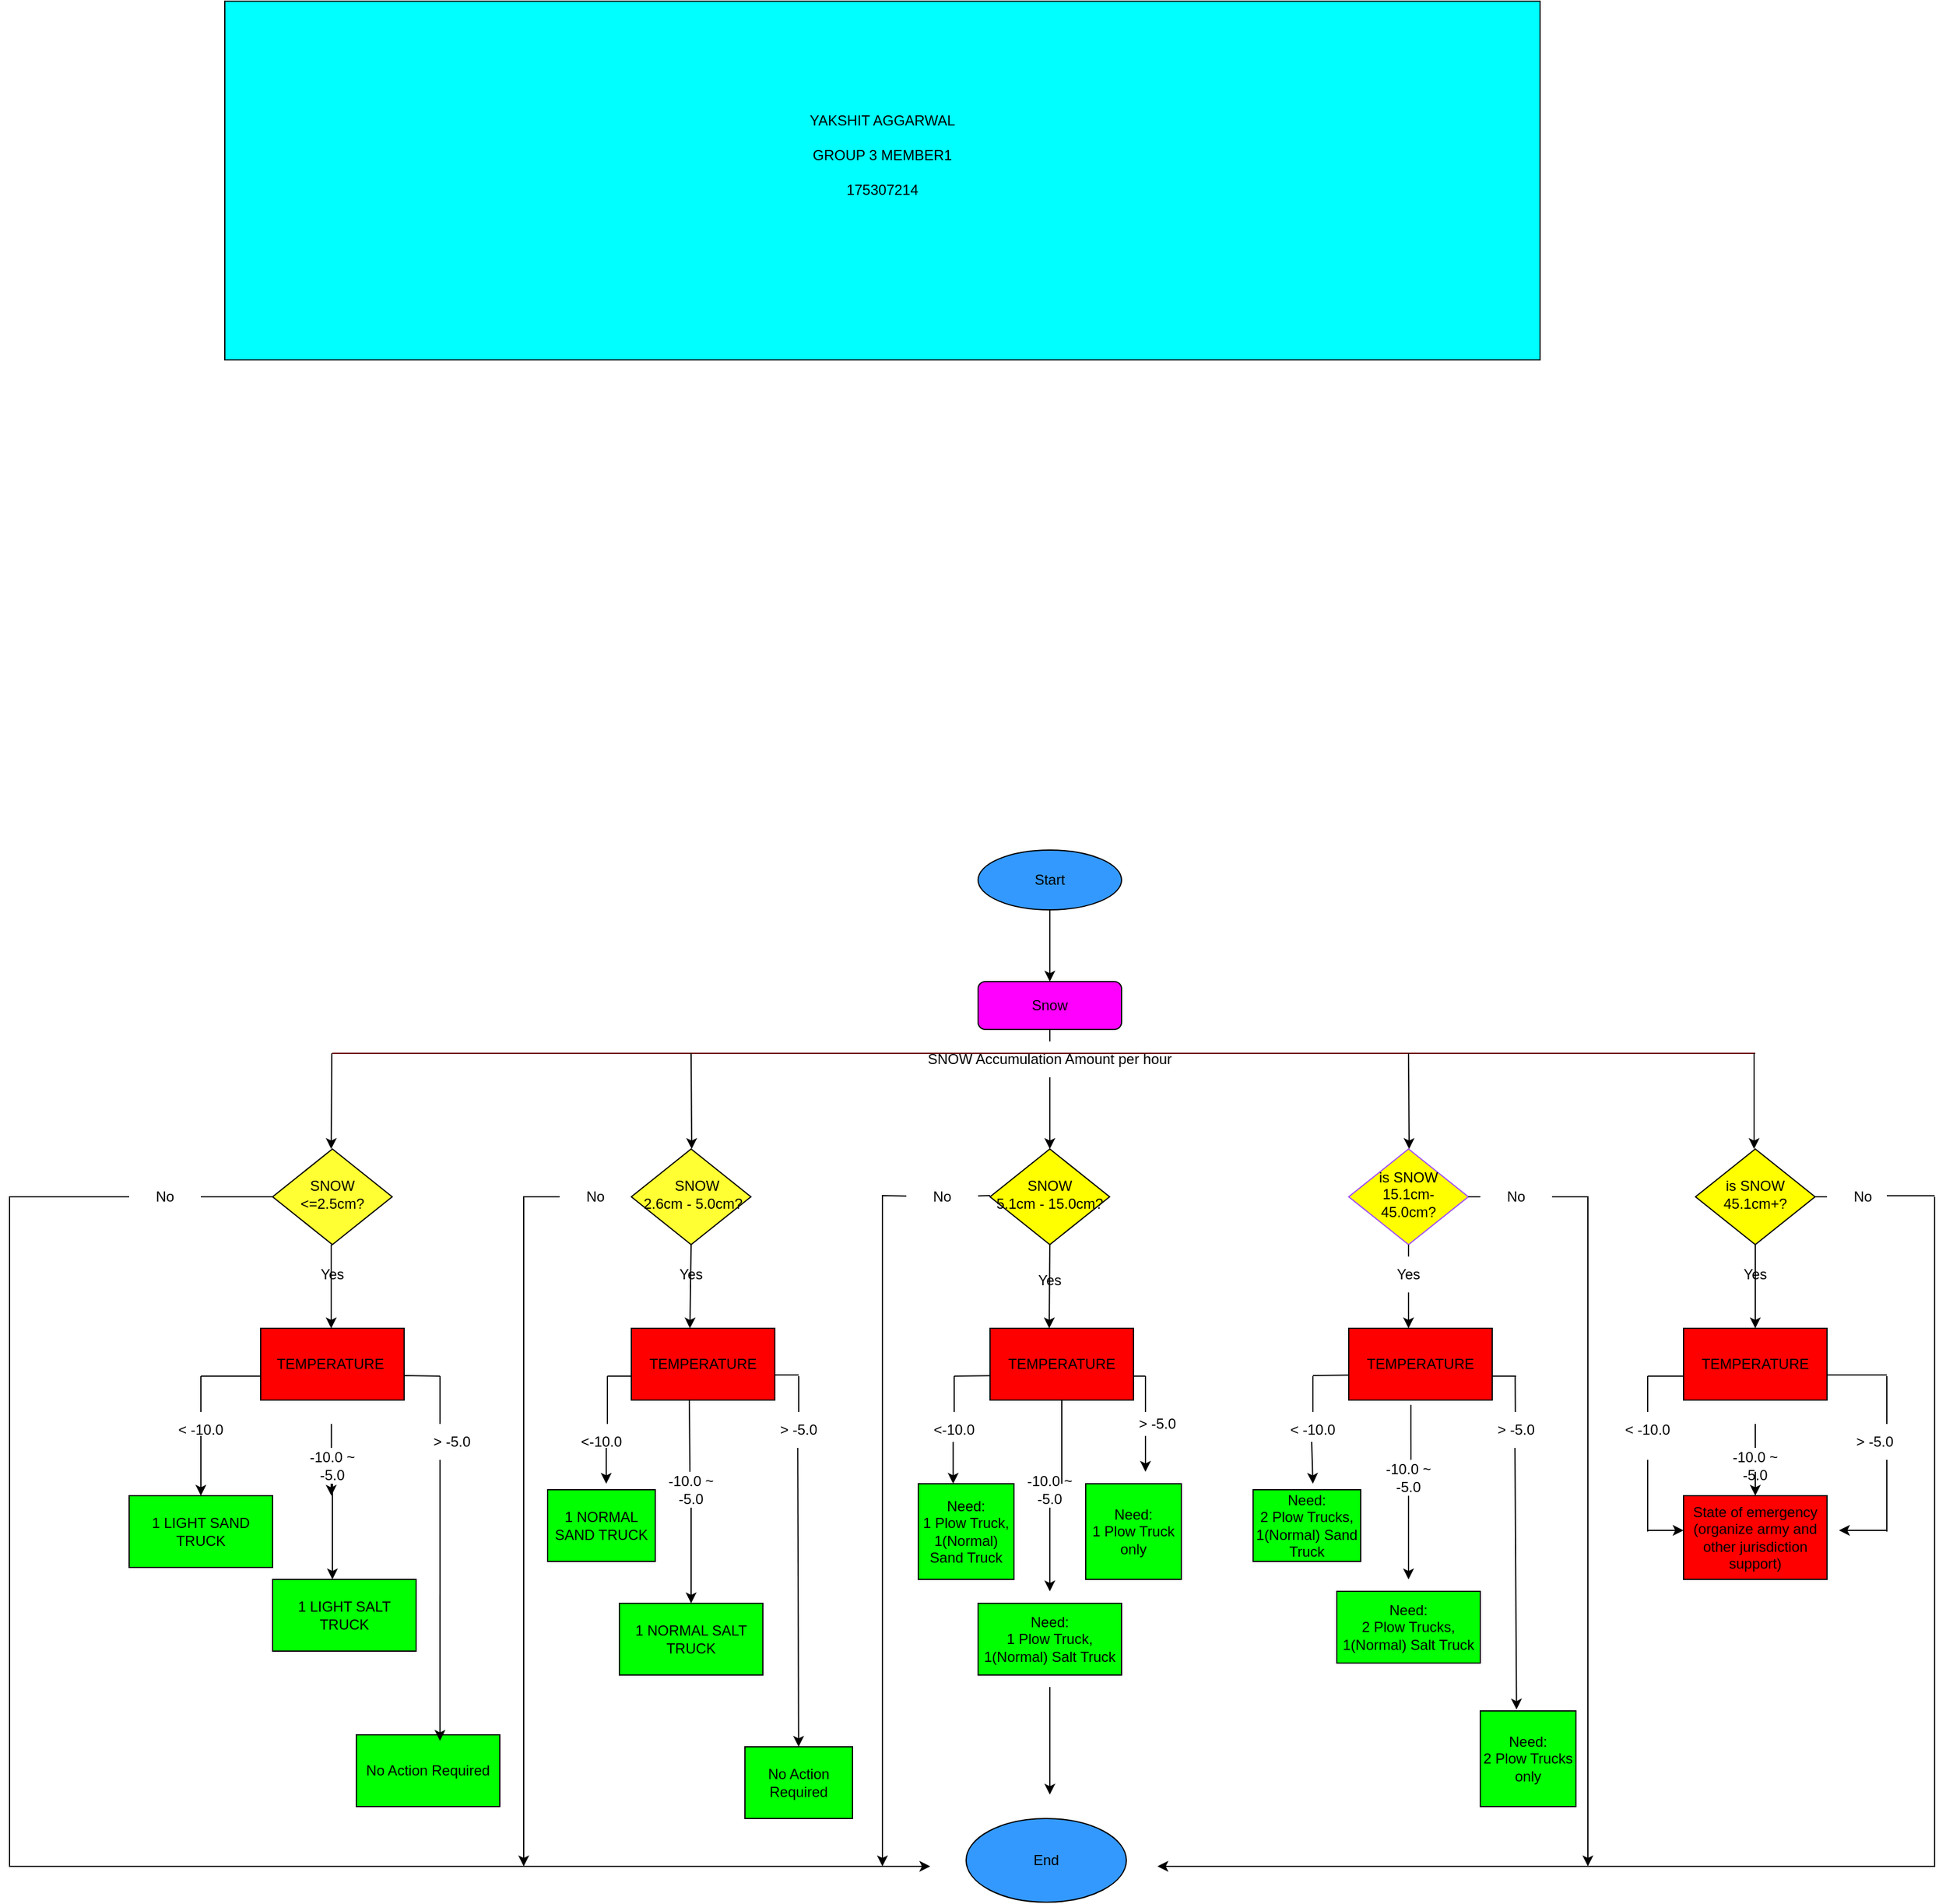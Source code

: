 <mxfile version="20.2.3" type="device"><diagram id="C5RBs43oDa-KdzZeNtuy" name="Page-1"><mxGraphModel dx="1935" dy="1714" grid="1" gridSize="10" guides="1" tooltips="1" connect="1" arrows="1" fold="1" page="1" pageScale="1" pageWidth="827" pageHeight="1169" math="0" shadow="0"><root><mxCell id="WIyWlLk6GJQsqaUBKTNV-0"/><mxCell id="WIyWlLk6GJQsqaUBKTNV-1" parent="WIyWlLk6GJQsqaUBKTNV-0"/><mxCell id="WIyWlLk6GJQsqaUBKTNV-6" value="SNOW&lt;br&gt;&amp;lt;=2.5cm?" style="rhombus;whiteSpace=wrap;html=1;shadow=0;fontFamily=Helvetica;fontSize=12;align=center;strokeWidth=1;spacing=6;spacingTop=-4;fillColor=#FFFF33;" parent="WIyWlLk6GJQsqaUBKTNV-1" vertex="1"><mxGeometry x="-300" y="240" width="100" height="80" as="geometry"/></mxCell><mxCell id="WIyWlLk6GJQsqaUBKTNV-10" value="&amp;nbsp; &amp;nbsp;SNOW &lt;br&gt;&amp;nbsp;2.6cm - 5.0cm?" style="rhombus;whiteSpace=wrap;html=1;shadow=0;fontFamily=Helvetica;fontSize=12;align=center;strokeWidth=1;spacing=6;spacingTop=-4;fillColor=#FFFF33;" parent="WIyWlLk6GJQsqaUBKTNV-1" vertex="1"><mxGeometry y="240" width="100" height="80" as="geometry"/></mxCell><mxCell id="wfrUOB1TkqNFhQwRpCN6-1" value="" style="edgeStyle=orthogonalEdgeStyle;rounded=0;orthogonalLoop=1;jettySize=auto;html=1;" parent="WIyWlLk6GJQsqaUBKTNV-1" source="wfrUOB1TkqNFhQwRpCN6-0" target="WIyWlLk6GJQsqaUBKTNV-3" edge="1"><mxGeometry relative="1" as="geometry"/></mxCell><mxCell id="wfrUOB1TkqNFhQwRpCN6-0" value="Start" style="ellipse;whiteSpace=wrap;html=1;fillColor=#3399FF;" parent="WIyWlLk6GJQsqaUBKTNV-1" vertex="1"><mxGeometry x="290" y="-10" width="120" height="50" as="geometry"/></mxCell><mxCell id="wfrUOB1TkqNFhQwRpCN6-2" value="SNOW&lt;br&gt;5.1cm - 15.0cm?" style="rhombus;whiteSpace=wrap;html=1;shadow=0;fontFamily=Helvetica;fontSize=12;align=center;strokeWidth=1;spacing=6;spacingTop=-4;fillColor=#FFFF00;" parent="WIyWlLk6GJQsqaUBKTNV-1" vertex="1"><mxGeometry x="300" y="240" width="100" height="80" as="geometry"/></mxCell><mxCell id="wfrUOB1TkqNFhQwRpCN6-3" value="is SNOW&lt;br&gt;15.1cm-&lt;br&gt;45.0cm?" style="rhombus;whiteSpace=wrap;html=1;shadow=0;fontFamily=Helvetica;fontSize=12;align=center;strokeWidth=1;spacing=6;spacingTop=-4;strokeColor=#A14FFF;fillColor=#FFFF00;" parent="WIyWlLk6GJQsqaUBKTNV-1" vertex="1"><mxGeometry x="600" y="240" width="100" height="80" as="geometry"/></mxCell><mxCell id="wfrUOB1TkqNFhQwRpCN6-4" value="is SNOW&lt;br&gt;45.1cm+?" style="rhombus;whiteSpace=wrap;html=1;shadow=0;fontFamily=Helvetica;fontSize=12;align=center;strokeWidth=1;spacing=6;spacingTop=-4;fillColor=#FFFF00;" parent="WIyWlLk6GJQsqaUBKTNV-1" vertex="1"><mxGeometry x="890" y="240" width="100" height="80" as="geometry"/></mxCell><mxCell id="wfrUOB1TkqNFhQwRpCN6-10" value="" style="endArrow=none;html=1;rounded=0;startArrow=none;" parent="WIyWlLk6GJQsqaUBKTNV-1" source="WIyWlLk6GJQsqaUBKTNV-3" edge="1"><mxGeometry width="50" height="50" relative="1" as="geometry"><mxPoint x="350" y="170" as="sourcePoint"/><mxPoint x="400" y="120" as="targetPoint"/></mxGeometry></mxCell><mxCell id="wfrUOB1TkqNFhQwRpCN6-11" value="" style="endArrow=classic;html=1;rounded=0;exitX=0.5;exitY=1;exitDx=0;exitDy=0;startArrow=none;" parent="WIyWlLk6GJQsqaUBKTNV-1" source="wfrUOB1TkqNFhQwRpCN6-219" target="wfrUOB1TkqNFhQwRpCN6-2" edge="1"><mxGeometry width="50" height="50" relative="1" as="geometry"><mxPoint x="350" y="170" as="sourcePoint"/><mxPoint x="440" y="140" as="targetPoint"/></mxGeometry></mxCell><mxCell id="WIyWlLk6GJQsqaUBKTNV-3" value="Snow" style="rounded=1;whiteSpace=wrap;html=1;fontSize=12;glass=0;strokeWidth=1;shadow=0;fillColor=#FF00FF;" parent="WIyWlLk6GJQsqaUBKTNV-1" vertex="1"><mxGeometry x="290" y="100" width="120" height="40" as="geometry"/></mxCell><mxCell id="wfrUOB1TkqNFhQwRpCN6-14" value="" style="endArrow=none;html=1;rounded=0;strokeColor=#660000;" parent="WIyWlLk6GJQsqaUBKTNV-1" edge="1"><mxGeometry width="50" height="50" relative="1" as="geometry"><mxPoint x="-250" y="160" as="sourcePoint"/><mxPoint x="940" y="160" as="targetPoint"/></mxGeometry></mxCell><mxCell id="wfrUOB1TkqNFhQwRpCN6-15" value="" style="endArrow=classic;html=1;rounded=0;" parent="WIyWlLk6GJQsqaUBKTNV-1" edge="1"><mxGeometry width="50" height="50" relative="1" as="geometry"><mxPoint x="-250.5" y="160" as="sourcePoint"/><mxPoint x="-251" y="240" as="targetPoint"/></mxGeometry></mxCell><mxCell id="wfrUOB1TkqNFhQwRpCN6-17" value="" style="endArrow=classic;html=1;rounded=0;" parent="WIyWlLk6GJQsqaUBKTNV-1" edge="1"><mxGeometry width="50" height="50" relative="1" as="geometry"><mxPoint x="50" y="160" as="sourcePoint"/><mxPoint x="50.5" y="240" as="targetPoint"/><Array as="points"/></mxGeometry></mxCell><mxCell id="wfrUOB1TkqNFhQwRpCN6-18" value="" style="endArrow=classic;html=1;rounded=0;" parent="WIyWlLk6GJQsqaUBKTNV-1" edge="1"><mxGeometry width="50" height="50" relative="1" as="geometry"><mxPoint x="650" y="160" as="sourcePoint"/><mxPoint x="650.5" y="240" as="targetPoint"/></mxGeometry></mxCell><mxCell id="wfrUOB1TkqNFhQwRpCN6-19" value="" style="endArrow=classic;html=1;rounded=0;" parent="WIyWlLk6GJQsqaUBKTNV-1" edge="1"><mxGeometry width="50" height="50" relative="1" as="geometry"><mxPoint x="939" y="160" as="sourcePoint"/><mxPoint x="939" y="240" as="targetPoint"/></mxGeometry></mxCell><mxCell id="wfrUOB1TkqNFhQwRpCN6-35" value="" style="endArrow=none;html=1;rounded=0;entryX=0.5;entryY=1;entryDx=0;entryDy=0;" parent="WIyWlLk6GJQsqaUBKTNV-1" edge="1"><mxGeometry width="50" height="50" relative="1" as="geometry"><mxPoint x="-20" y="430" as="sourcePoint"/><mxPoint x="9" y="430" as="targetPoint"/><Array as="points"/></mxGeometry></mxCell><mxCell id="wfrUOB1TkqNFhQwRpCN6-37" value="" style="endArrow=none;html=1;rounded=0;" parent="WIyWlLk6GJQsqaUBKTNV-1" edge="1"><mxGeometry width="50" height="50" relative="1" as="geometry"><mxPoint x="140" y="429" as="sourcePoint"/><mxPoint x="90" y="429" as="targetPoint"/></mxGeometry></mxCell><mxCell id="wfrUOB1TkqNFhQwRpCN6-38" value="" style="endArrow=none;html=1;rounded=0;" parent="WIyWlLk6GJQsqaUBKTNV-1" edge="1"><mxGeometry width="50" height="50" relative="1" as="geometry"><mxPoint x="270" y="430" as="sourcePoint"/><mxPoint x="310" y="429.5" as="targetPoint"/></mxGeometry></mxCell><mxCell id="wfrUOB1TkqNFhQwRpCN6-40" value="" style="endArrow=none;html=1;rounded=0;" parent="WIyWlLk6GJQsqaUBKTNV-1" edge="1"><mxGeometry width="50" height="50" relative="1" as="geometry"><mxPoint x="430" y="430" as="sourcePoint"/><mxPoint x="390" y="430" as="targetPoint"/></mxGeometry></mxCell><mxCell id="wfrUOB1TkqNFhQwRpCN6-41" value="" style="endArrow=none;html=1;rounded=0;" parent="WIyWlLk6GJQsqaUBKTNV-1" edge="1"><mxGeometry width="50" height="50" relative="1" as="geometry"><mxPoint x="570" y="429.5" as="sourcePoint"/><mxPoint x="610" y="429" as="targetPoint"/><Array as="points"/></mxGeometry></mxCell><mxCell id="wfrUOB1TkqNFhQwRpCN6-43" value="" style="endArrow=none;html=1;rounded=0;startArrow=none;" parent="WIyWlLk6GJQsqaUBKTNV-1" source="3RV3V9HCYd9srgbyYoSd-12" edge="1"><mxGeometry width="50" height="50" relative="1" as="geometry"><mxPoint x="650" y="390" as="sourcePoint"/><mxPoint x="650" y="429.5" as="targetPoint"/></mxGeometry></mxCell><mxCell id="wfrUOB1TkqNFhQwRpCN6-44" value="" style="endArrow=none;html=1;rounded=0;startArrow=none;" parent="WIyWlLk6GJQsqaUBKTNV-1" edge="1"><mxGeometry width="50" height="50" relative="1" as="geometry"><mxPoint x="900" y="430" as="sourcePoint"/><mxPoint x="910" y="430" as="targetPoint"/></mxGeometry></mxCell><mxCell id="wfrUOB1TkqNFhQwRpCN6-46" value="" style="endArrow=none;html=1;rounded=0;" parent="WIyWlLk6GJQsqaUBKTNV-1" edge="1"><mxGeometry width="50" height="50" relative="1" as="geometry"><mxPoint x="850" y="430" as="sourcePoint"/><mxPoint x="900" y="430" as="targetPoint"/></mxGeometry></mxCell><mxCell id="wfrUOB1TkqNFhQwRpCN6-47" value="No Action Required" style="rounded=0;whiteSpace=wrap;html=1;fillColor=#00FF00;" parent="WIyWlLk6GJQsqaUBKTNV-1" vertex="1"><mxGeometry x="-230" y="730" width="120" height="60" as="geometry"/></mxCell><mxCell id="wfrUOB1TkqNFhQwRpCN6-55" value="" style="endArrow=classic;html=1;rounded=0;" parent="WIyWlLk6GJQsqaUBKTNV-1" edge="1"><mxGeometry width="50" height="50" relative="1" as="geometry"><mxPoint x="-251" y="320" as="sourcePoint"/><mxPoint x="-251" y="390" as="targetPoint"/></mxGeometry></mxCell><mxCell id="wfrUOB1TkqNFhQwRpCN6-56" value="" style="endArrow=classic;html=1;rounded=0;exitX=0.5;exitY=1;exitDx=0;exitDy=0;entryX=0;entryY=0.5;entryDx=0;entryDy=0;" parent="WIyWlLk6GJQsqaUBKTNV-1" source="WIyWlLk6GJQsqaUBKTNV-10" edge="1"><mxGeometry width="50" height="50" relative="1" as="geometry"><mxPoint x="100" y="370" as="sourcePoint"/><mxPoint x="49" y="390" as="targetPoint"/></mxGeometry></mxCell><mxCell id="wfrUOB1TkqNFhQwRpCN6-58" value="" style="endArrow=classic;html=1;rounded=0;exitX=0.5;exitY=1;exitDx=0;exitDy=0;" parent="WIyWlLk6GJQsqaUBKTNV-1" source="wfrUOB1TkqNFhQwRpCN6-2" edge="1"><mxGeometry width="50" height="50" relative="1" as="geometry"><mxPoint x="350" y="330" as="sourcePoint"/><mxPoint x="349.5" y="390" as="targetPoint"/></mxGeometry></mxCell><mxCell id="wfrUOB1TkqNFhQwRpCN6-59" value="" style="endArrow=classic;html=1;rounded=0;entryX=0.5;entryY=0;entryDx=0;entryDy=0;exitX=0.5;exitY=1;exitDx=0;exitDy=0;startArrow=none;" parent="WIyWlLk6GJQsqaUBKTNV-1" source="wfrUOB1TkqNFhQwRpCN6-202" edge="1"><mxGeometry width="50" height="50" relative="1" as="geometry"><mxPoint x="610" y="320" as="sourcePoint"/><mxPoint x="650" y="390" as="targetPoint"/></mxGeometry></mxCell><mxCell id="wfrUOB1TkqNFhQwRpCN6-60" value="" style="endArrow=classic;html=1;rounded=0;entryX=0.5;entryY=0;entryDx=0;entryDy=0;exitX=0.5;exitY=1;exitDx=0;exitDy=0;" parent="WIyWlLk6GJQsqaUBKTNV-1" source="wfrUOB1TkqNFhQwRpCN6-4" edge="1"><mxGeometry width="50" height="50" relative="1" as="geometry"><mxPoint x="870" y="320" as="sourcePoint"/><mxPoint x="940" y="390" as="targetPoint"/></mxGeometry></mxCell><mxCell id="wfrUOB1TkqNFhQwRpCN6-61" value="" style="endArrow=none;html=1;rounded=0;entryX=0;entryY=0.5;entryDx=0;entryDy=0;" parent="WIyWlLk6GJQsqaUBKTNV-1" edge="1"><mxGeometry width="50" height="50" relative="1" as="geometry"><mxPoint x="-360" y="430" as="sourcePoint"/><mxPoint x="-290" y="430" as="targetPoint"/><Array as="points"/></mxGeometry></mxCell><mxCell id="wfrUOB1TkqNFhQwRpCN6-62" value="" style="endArrow=none;html=1;rounded=0;entryX=1;entryY=0.5;entryDx=0;entryDy=0;" parent="WIyWlLk6GJQsqaUBKTNV-1" edge="1"><mxGeometry width="50" height="50" relative="1" as="geometry"><mxPoint x="-160" y="430" as="sourcePoint"/><mxPoint x="-210" y="430" as="targetPoint"/><Array as="points"><mxPoint x="-190" y="429.5"/></Array></mxGeometry></mxCell><mxCell id="wfrUOB1TkqNFhQwRpCN6-72" value="" style="endArrow=classic;html=1;rounded=0;entryX=0.5;entryY=0;entryDx=0;entryDy=0;startArrow=none;" parent="WIyWlLk6GJQsqaUBKTNV-1" source="wfrUOB1TkqNFhQwRpCN6-117" target="wfrUOB1TkqNFhQwRpCN6-75" edge="1"><mxGeometry width="50" height="50" relative="1" as="geometry"><mxPoint x="50" y="540" as="sourcePoint"/><mxPoint x="90" y="530" as="targetPoint"/></mxGeometry></mxCell><mxCell id="wfrUOB1TkqNFhQwRpCN6-73" value="1 NORMAL SAND TRUCK" style="rounded=0;whiteSpace=wrap;html=1;fillColor=#00FF00;" parent="WIyWlLk6GJQsqaUBKTNV-1" vertex="1"><mxGeometry x="-70" y="525" width="90" height="60" as="geometry"/></mxCell><mxCell id="wfrUOB1TkqNFhQwRpCN6-74" value="No Action Required" style="rounded=0;whiteSpace=wrap;html=1;fillColor=#00FF00;" parent="WIyWlLk6GJQsqaUBKTNV-1" vertex="1"><mxGeometry x="95" y="740" width="90" height="60" as="geometry"/></mxCell><mxCell id="wfrUOB1TkqNFhQwRpCN6-75" value="1 NORMAL SALT TRUCK" style="rounded=0;whiteSpace=wrap;html=1;fillColor=#00FF00;" parent="WIyWlLk6GJQsqaUBKTNV-1" vertex="1"><mxGeometry x="-10" y="620" width="120" height="60" as="geometry"/></mxCell><mxCell id="wfrUOB1TkqNFhQwRpCN6-77" value="" style="endArrow=classic;html=1;rounded=0;" parent="WIyWlLk6GJQsqaUBKTNV-1" edge="1"><mxGeometry width="50" height="50" relative="1" as="geometry"><mxPoint x="350" y="540" as="sourcePoint"/><mxPoint x="350" y="610" as="targetPoint"/></mxGeometry></mxCell><mxCell id="wfrUOB1TkqNFhQwRpCN6-78" value="" style="endArrow=classic;html=1;rounded=0;startArrow=none;" parent="WIyWlLk6GJQsqaUBKTNV-1" edge="1"><mxGeometry width="50" height="50" relative="1" as="geometry"><mxPoint x="269.17" y="485" as="sourcePoint"/><mxPoint x="269.17" y="520" as="targetPoint"/><Array as="points"><mxPoint x="269.17" y="520"/></Array></mxGeometry></mxCell><mxCell id="wfrUOB1TkqNFhQwRpCN6-79" value="" style="endArrow=classic;html=1;rounded=0;" parent="WIyWlLk6GJQsqaUBKTNV-1" edge="1"><mxGeometry width="50" height="50" relative="1" as="geometry"><mxPoint x="430" y="480" as="sourcePoint"/><mxPoint x="430" y="510" as="targetPoint"/></mxGeometry></mxCell><mxCell id="wfrUOB1TkqNFhQwRpCN6-82" value="" style="endArrow=none;html=1;rounded=0;startArrow=none;" parent="WIyWlLk6GJQsqaUBKTNV-1" edge="1"><mxGeometry width="50" height="50" relative="1" as="geometry"><mxPoint x="850" y="460" as="sourcePoint"/><mxPoint x="850" y="430" as="targetPoint"/><Array as="points"/></mxGeometry></mxCell><mxCell id="wfrUOB1TkqNFhQwRpCN6-83" value="" style="endArrow=none;html=1;rounded=0;" parent="WIyWlLk6GJQsqaUBKTNV-1" edge="1"><mxGeometry width="50" height="50" relative="1" as="geometry"><mxPoint x="1050" y="560" as="sourcePoint"/><mxPoint x="1050" y="500" as="targetPoint"/></mxGeometry></mxCell><mxCell id="wfrUOB1TkqNFhQwRpCN6-88" value="" style="endArrow=classic;html=1;rounded=0;startArrow=none;exitX=0.5;exitY=1;exitDx=0;exitDy=0;" parent="WIyWlLk6GJQsqaUBKTNV-1" source="wfrUOB1TkqNFhQwRpCN6-130" edge="1"><mxGeometry width="50" height="50" relative="1" as="geometry"><mxPoint x="610" y="470" as="sourcePoint"/><mxPoint x="650" y="600" as="targetPoint"/></mxGeometry></mxCell><mxCell id="wfrUOB1TkqNFhQwRpCN6-89" value="" style="endArrow=classic;html=1;rounded=0;" parent="WIyWlLk6GJQsqaUBKTNV-1" edge="1"><mxGeometry width="50" height="50" relative="1" as="geometry"><mxPoint x="940" y="510" as="sourcePoint"/><mxPoint x="940" y="530" as="targetPoint"/></mxGeometry></mxCell><mxCell id="wfrUOB1TkqNFhQwRpCN6-90" value="Need:&lt;br&gt;1 Plow Truck,&lt;br&gt;1(Normal) Sand Truck" style="rounded=0;whiteSpace=wrap;html=1;fillColor=#00FF00;" parent="WIyWlLk6GJQsqaUBKTNV-1" vertex="1"><mxGeometry x="240" y="520" width="80" height="80" as="geometry"/></mxCell><mxCell id="wfrUOB1TkqNFhQwRpCN6-92" value="Need:&lt;br&gt;1 Plow Truck,&lt;br&gt;1(Normal) Salt Truck" style="rounded=0;whiteSpace=wrap;html=1;fillColor=#00FF00;" parent="WIyWlLk6GJQsqaUBKTNV-1" vertex="1"><mxGeometry x="290" y="620" width="120" height="60" as="geometry"/></mxCell><mxCell id="wfrUOB1TkqNFhQwRpCN6-93" value="Need:&lt;br&gt;1 Plow Truck only" style="rounded=0;whiteSpace=wrap;html=1;fillColor=#00FF00;" parent="WIyWlLk6GJQsqaUBKTNV-1" vertex="1"><mxGeometry x="380" y="520" width="80" height="80" as="geometry"/></mxCell><mxCell id="wfrUOB1TkqNFhQwRpCN6-95" value="Need:&lt;br&gt;2 Plow Trucks,&lt;br&gt;1(Normal) Sand Truck" style="rounded=0;whiteSpace=wrap;html=1;fillColor=#00FF00;" parent="WIyWlLk6GJQsqaUBKTNV-1" vertex="1"><mxGeometry x="520" y="525" width="90" height="60" as="geometry"/></mxCell><mxCell id="wfrUOB1TkqNFhQwRpCN6-99" value="Need:&lt;br&gt;2 Plow Trucks,&lt;br&gt;1(Normal) Salt Truck" style="rounded=0;whiteSpace=wrap;html=1;fillColor=#00FF00;" parent="WIyWlLk6GJQsqaUBKTNV-1" vertex="1"><mxGeometry x="590" y="610" width="120" height="60" as="geometry"/></mxCell><mxCell id="wfrUOB1TkqNFhQwRpCN6-101" value="Need:&lt;br&gt;2 Plow Trucks only" style="rounded=0;whiteSpace=wrap;html=1;fillColor=#00FF00;" parent="WIyWlLk6GJQsqaUBKTNV-1" vertex="1"><mxGeometry x="710" y="710" width="80" height="80" as="geometry"/></mxCell><mxCell id="wfrUOB1TkqNFhQwRpCN6-103" value="State of emergency&lt;br&gt;(organize army and other jurisdiction support)" style="rounded=0;whiteSpace=wrap;html=1;fillColor=#FF0000;" parent="WIyWlLk6GJQsqaUBKTNV-1" vertex="1"><mxGeometry x="880" y="530" width="120" height="70" as="geometry"/></mxCell><mxCell id="wfrUOB1TkqNFhQwRpCN6-105" value="" style="endArrow=classic;html=1;rounded=0;" parent="WIyWlLk6GJQsqaUBKTNV-1" edge="1"><mxGeometry width="50" height="50" relative="1" as="geometry"><mxPoint x="850" y="559" as="sourcePoint"/><mxPoint x="880" y="559" as="targetPoint"/></mxGeometry></mxCell><mxCell id="wfrUOB1TkqNFhQwRpCN6-106" value="" style="endArrow=classic;html=1;rounded=0;" parent="WIyWlLk6GJQsqaUBKTNV-1" edge="1"><mxGeometry width="50" height="50" relative="1" as="geometry"><mxPoint x="1050" y="559" as="sourcePoint"/><mxPoint x="1010" y="559" as="targetPoint"/></mxGeometry></mxCell><mxCell id="3RV3V9HCYd9srgbyYoSd-5" value="" style="edgeStyle=orthogonalEdgeStyle;rounded=0;orthogonalLoop=1;jettySize=auto;html=1;" parent="WIyWlLk6GJQsqaUBKTNV-1" source="wfrUOB1TkqNFhQwRpCN6-109" edge="1"><mxGeometry relative="1" as="geometry"><mxPoint x="-250" y="600" as="targetPoint"/></mxGeometry></mxCell><mxCell id="wfrUOB1TkqNFhQwRpCN6-109" value="-10.0 ~&lt;br&gt;-5.0" style="text;html=1;strokeColor=none;fillColor=none;align=center;verticalAlign=middle;whiteSpace=wrap;rounded=0;" parent="WIyWlLk6GJQsqaUBKTNV-1" vertex="1"><mxGeometry x="-280" y="490" width="60" height="30" as="geometry"/></mxCell><mxCell id="wfrUOB1TkqNFhQwRpCN6-111" value="&amp;gt; -5.0" style="text;html=1;strokeColor=none;fillColor=none;align=center;verticalAlign=middle;whiteSpace=wrap;rounded=0;" parent="WIyWlLk6GJQsqaUBKTNV-1" vertex="1"><mxGeometry x="-180" y="470" width="60" height="30" as="geometry"/></mxCell><mxCell id="wfrUOB1TkqNFhQwRpCN6-112" value="&amp;lt;-10.0" style="text;html=1;strokeColor=none;fillColor=none;align=center;verticalAlign=middle;whiteSpace=wrap;rounded=0;" parent="WIyWlLk6GJQsqaUBKTNV-1" vertex="1"><mxGeometry x="-55" y="470" width="60" height="30" as="geometry"/></mxCell><mxCell id="wfrUOB1TkqNFhQwRpCN6-121" value="&amp;lt;-10.0" style="text;html=1;strokeColor=none;fillColor=none;align=center;verticalAlign=middle;whiteSpace=wrap;rounded=0;" parent="WIyWlLk6GJQsqaUBKTNV-1" vertex="1"><mxGeometry x="240" y="460" width="60" height="30" as="geometry"/></mxCell><mxCell id="wfrUOB1TkqNFhQwRpCN6-122" value="" style="endArrow=none;html=1;rounded=0;" parent="WIyWlLk6GJQsqaUBKTNV-1" target="wfrUOB1TkqNFhQwRpCN6-121" edge="1"><mxGeometry width="50" height="50" relative="1" as="geometry"><mxPoint x="270" y="430" as="sourcePoint"/><mxPoint x="270" y="510" as="targetPoint"/></mxGeometry></mxCell><mxCell id="wfrUOB1TkqNFhQwRpCN6-123" value="-10.0 ~&lt;br&gt;-5.0" style="text;html=1;strokeColor=none;fillColor=none;align=center;verticalAlign=middle;whiteSpace=wrap;rounded=0;" parent="WIyWlLk6GJQsqaUBKTNV-1" vertex="1"><mxGeometry x="320" y="510" width="60" height="30" as="geometry"/></mxCell><mxCell id="wfrUOB1TkqNFhQwRpCN6-125" value="&amp;gt; -5.0" style="text;html=1;strokeColor=none;fillColor=none;align=center;verticalAlign=middle;whiteSpace=wrap;rounded=0;" parent="WIyWlLk6GJQsqaUBKTNV-1" vertex="1"><mxGeometry x="410" y="460" width="60" height="20" as="geometry"/></mxCell><mxCell id="wfrUOB1TkqNFhQwRpCN6-127" value="" style="endArrow=none;html=1;rounded=0;" parent="WIyWlLk6GJQsqaUBKTNV-1" edge="1"><mxGeometry width="50" height="50" relative="1" as="geometry"><mxPoint x="570" y="430" as="sourcePoint"/><mxPoint x="570" y="460" as="targetPoint"/></mxGeometry></mxCell><mxCell id="wfrUOB1TkqNFhQwRpCN6-132" value="&amp;gt; -5.0" style="text;html=1;strokeColor=none;fillColor=none;align=center;verticalAlign=middle;whiteSpace=wrap;rounded=0;" parent="WIyWlLk6GJQsqaUBKTNV-1" vertex="1"><mxGeometry x="710" y="460" width="60" height="30" as="geometry"/></mxCell><mxCell id="wfrUOB1TkqNFhQwRpCN6-134" value="" style="endArrow=none;html=1;rounded=0;" parent="WIyWlLk6GJQsqaUBKTNV-1" edge="1"><mxGeometry width="50" height="50" relative="1" as="geometry"><mxPoint x="690" y="430" as="sourcePoint"/><mxPoint x="740" y="430" as="targetPoint"/></mxGeometry></mxCell><mxCell id="wfrUOB1TkqNFhQwRpCN6-135" value="&amp;lt; -10.0" style="text;html=1;strokeColor=none;fillColor=none;align=center;verticalAlign=middle;whiteSpace=wrap;rounded=0;" parent="WIyWlLk6GJQsqaUBKTNV-1" vertex="1"><mxGeometry x="820" y="460" width="60" height="30" as="geometry"/></mxCell><mxCell id="wfrUOB1TkqNFhQwRpCN6-140" value="End" style="ellipse;whiteSpace=wrap;html=1;fillColor=#3399FF;" parent="WIyWlLk6GJQsqaUBKTNV-1" vertex="1"><mxGeometry x="280" y="800" width="134" height="70" as="geometry"/></mxCell><mxCell id="wfrUOB1TkqNFhQwRpCN6-141" value="" style="endArrow=classic;html=1;rounded=0;" parent="WIyWlLk6GJQsqaUBKTNV-1" edge="1"><mxGeometry width="50" height="50" relative="1" as="geometry"><mxPoint x="350" y="690" as="sourcePoint"/><mxPoint x="350" y="780" as="targetPoint"/><Array as="points"><mxPoint x="350" y="690"/></Array></mxGeometry></mxCell><mxCell id="wfrUOB1TkqNFhQwRpCN6-154" value="" style="endArrow=none;html=1;rounded=0;" parent="WIyWlLk6GJQsqaUBKTNV-1" edge="1"><mxGeometry width="50" height="50" relative="1" as="geometry"><mxPoint x="-160" y="550" as="sourcePoint"/><mxPoint x="-160" y="500" as="targetPoint"/></mxGeometry></mxCell><mxCell id="wfrUOB1TkqNFhQwRpCN6-155" value="" style="endArrow=classic;html=1;rounded=0;entryX=0.583;entryY=0.083;entryDx=0;entryDy=0;entryPerimeter=0;" parent="WIyWlLk6GJQsqaUBKTNV-1" target="wfrUOB1TkqNFhQwRpCN6-47" edge="1"><mxGeometry width="50" height="50" relative="1" as="geometry"><mxPoint x="-160" y="549" as="sourcePoint"/><mxPoint x="-190" y="549" as="targetPoint"/></mxGeometry></mxCell><mxCell id="wfrUOB1TkqNFhQwRpCN6-160" value="" style="endArrow=none;html=1;rounded=0;" parent="WIyWlLk6GJQsqaUBKTNV-1" edge="1"><mxGeometry width="50" height="50" relative="1" as="geometry"><mxPoint x="960" y="430" as="sourcePoint"/><mxPoint x="980" y="430" as="targetPoint"/></mxGeometry></mxCell><mxCell id="wfrUOB1TkqNFhQwRpCN6-162" value="&amp;gt; -5.0" style="text;html=1;strokeColor=none;fillColor=none;align=center;verticalAlign=middle;whiteSpace=wrap;rounded=0;" parent="WIyWlLk6GJQsqaUBKTNV-1" vertex="1"><mxGeometry x="1010" y="470" width="60" height="30" as="geometry"/></mxCell><mxCell id="wfrUOB1TkqNFhQwRpCN6-168" value="" style="endArrow=none;html=1;rounded=0;" parent="WIyWlLk6GJQsqaUBKTNV-1" edge="1"><mxGeometry width="50" height="50" relative="1" as="geometry"><mxPoint x="850" y="560" as="sourcePoint"/><mxPoint x="850" y="500" as="targetPoint"/></mxGeometry></mxCell><mxCell id="wfrUOB1TkqNFhQwRpCN6-169" value="" style="endArrow=none;html=1;rounded=0;" parent="WIyWlLk6GJQsqaUBKTNV-1" edge="1"><mxGeometry width="50" height="50" relative="1" as="geometry"><mxPoint x="980" y="429" as="sourcePoint"/><mxPoint x="1050" y="429" as="targetPoint"/></mxGeometry></mxCell><mxCell id="wfrUOB1TkqNFhQwRpCN6-170" value="" style="endArrow=none;html=1;rounded=0;" parent="WIyWlLk6GJQsqaUBKTNV-1" edge="1"><mxGeometry width="50" height="50" relative="1" as="geometry"><mxPoint x="690" y="429.5" as="sourcePoint"/><mxPoint x="689.506" y="429.506" as="targetPoint"/></mxGeometry></mxCell><mxCell id="wfrUOB1TkqNFhQwRpCN6-130" value="-10.0 ~&lt;br&gt;-5.0" style="text;html=1;strokeColor=none;fillColor=none;align=center;verticalAlign=middle;whiteSpace=wrap;rounded=0;" parent="WIyWlLk6GJQsqaUBKTNV-1" vertex="1"><mxGeometry x="620" y="500" width="60" height="30" as="geometry"/></mxCell><mxCell id="wfrUOB1TkqNFhQwRpCN6-182" value="" style="endArrow=none;html=1;rounded=0;startArrow=none;exitX=0.433;exitY=1.067;exitDx=0;exitDy=0;exitPerimeter=0;" parent="WIyWlLk6GJQsqaUBKTNV-1" source="3RV3V9HCYd9srgbyYoSd-12" target="wfrUOB1TkqNFhQwRpCN6-130" edge="1"><mxGeometry width="50" height="50" relative="1" as="geometry"><mxPoint x="650" y="470" as="sourcePoint"/><mxPoint x="650" y="600" as="targetPoint"/><Array as="points"><mxPoint x="652" y="500"/></Array></mxGeometry></mxCell><mxCell id="wfrUOB1TkqNFhQwRpCN6-126" value="&amp;lt; -10.0" style="text;html=1;strokeColor=none;fillColor=none;align=center;verticalAlign=middle;whiteSpace=wrap;rounded=0;" parent="WIyWlLk6GJQsqaUBKTNV-1" vertex="1"><mxGeometry x="540" y="460" width="60" height="30" as="geometry"/></mxCell><mxCell id="wfrUOB1TkqNFhQwRpCN6-191" value="" style="endArrow=classic;html=1;rounded=0;" parent="WIyWlLk6GJQsqaUBKTNV-1" edge="1"><mxGeometry width="50" height="50" relative="1" as="geometry"><mxPoint x="569" y="485" as="sourcePoint"/><mxPoint x="570" y="520" as="targetPoint"/></mxGeometry></mxCell><mxCell id="wfrUOB1TkqNFhQwRpCN6-192" value="" style="endArrow=classic;html=1;rounded=0;" parent="WIyWlLk6GJQsqaUBKTNV-1" edge="1"><mxGeometry width="50" height="50" relative="1" as="geometry"><mxPoint x="-21" y="490" as="sourcePoint"/><mxPoint x="-21" y="520" as="targetPoint"/></mxGeometry></mxCell><mxCell id="wfrUOB1TkqNFhQwRpCN6-193" value="" style="endArrow=classic;html=1;rounded=0;startArrow=none;" parent="WIyWlLk6GJQsqaUBKTNV-1" edge="1"><mxGeometry width="50" height="50" relative="1" as="geometry"><mxPoint x="1090" y="280" as="sourcePoint"/><mxPoint x="440" y="840" as="targetPoint"/><Array as="points"><mxPoint x="1090" y="280"/><mxPoint x="1090" y="840"/></Array></mxGeometry></mxCell><mxCell id="wfrUOB1TkqNFhQwRpCN6-194" value="" style="endArrow=classic;html=1;rounded=0;startArrow=none;" parent="WIyWlLk6GJQsqaUBKTNV-1" source="wfrUOB1TkqNFhQwRpCN6-195" edge="1"><mxGeometry width="50" height="50" relative="1" as="geometry"><mxPoint x="-300" y="280" as="sourcePoint"/><mxPoint x="250" y="840" as="targetPoint"/><Array as="points"><mxPoint x="-520" y="280"/><mxPoint x="-520" y="840"/></Array></mxGeometry></mxCell><mxCell id="wfrUOB1TkqNFhQwRpCN6-195" value="No" style="text;html=1;strokeColor=none;fillColor=none;align=center;verticalAlign=middle;whiteSpace=wrap;rounded=0;" parent="WIyWlLk6GJQsqaUBKTNV-1" vertex="1"><mxGeometry x="-420" y="265" width="60" height="30" as="geometry"/></mxCell><mxCell id="wfrUOB1TkqNFhQwRpCN6-196" value="" style="endArrow=none;html=1;rounded=0;" parent="WIyWlLk6GJQsqaUBKTNV-1" target="wfrUOB1TkqNFhQwRpCN6-195" edge="1"><mxGeometry width="50" height="50" relative="1" as="geometry"><mxPoint x="-300" y="280" as="sourcePoint"/><mxPoint x="250" y="840" as="targetPoint"/><Array as="points"/></mxGeometry></mxCell><mxCell id="wfrUOB1TkqNFhQwRpCN6-198" value="" style="endArrow=none;html=1;rounded=0;" parent="WIyWlLk6GJQsqaUBKTNV-1" edge="1"><mxGeometry width="50" height="50" relative="1" as="geometry"><mxPoint x="990" y="280" as="sourcePoint"/><mxPoint x="1000" y="280" as="targetPoint"/><Array as="points"/></mxGeometry></mxCell><mxCell id="wfrUOB1TkqNFhQwRpCN6-199" value="Yes" style="text;html=1;strokeColor=none;fillColor=none;align=center;verticalAlign=middle;whiteSpace=wrap;rounded=0;" parent="WIyWlLk6GJQsqaUBKTNV-1" vertex="1"><mxGeometry x="-280" y="330" width="60" height="30" as="geometry"/></mxCell><mxCell id="wfrUOB1TkqNFhQwRpCN6-200" value="Yes" style="text;html=1;strokeColor=none;fillColor=none;align=center;verticalAlign=middle;whiteSpace=wrap;rounded=0;" parent="WIyWlLk6GJQsqaUBKTNV-1" vertex="1"><mxGeometry x="20" y="320" width="60" height="50" as="geometry"/></mxCell><mxCell id="wfrUOB1TkqNFhQwRpCN6-201" value="Yes" style="text;html=1;strokeColor=none;fillColor=none;align=center;verticalAlign=middle;whiteSpace=wrap;rounded=0;" parent="WIyWlLk6GJQsqaUBKTNV-1" vertex="1"><mxGeometry x="320" y="320" width="60" height="60" as="geometry"/></mxCell><mxCell id="wfrUOB1TkqNFhQwRpCN6-202" value="Yes" style="text;html=1;strokeColor=none;fillColor=none;align=center;verticalAlign=middle;whiteSpace=wrap;rounded=0;" parent="WIyWlLk6GJQsqaUBKTNV-1" vertex="1"><mxGeometry x="620" y="330" width="60" height="30" as="geometry"/></mxCell><mxCell id="wfrUOB1TkqNFhQwRpCN6-203" value="" style="endArrow=none;html=1;rounded=0;entryX=0.5;entryY=0;entryDx=0;entryDy=0;exitX=0.5;exitY=1;exitDx=0;exitDy=0;" parent="WIyWlLk6GJQsqaUBKTNV-1" source="wfrUOB1TkqNFhQwRpCN6-3" target="wfrUOB1TkqNFhQwRpCN6-202" edge="1"><mxGeometry width="50" height="50" relative="1" as="geometry"><mxPoint x="650" y="320" as="sourcePoint"/><mxPoint x="650" y="390" as="targetPoint"/></mxGeometry></mxCell><mxCell id="wfrUOB1TkqNFhQwRpCN6-204" value="Yes" style="text;html=1;strokeColor=none;fillColor=none;align=center;verticalAlign=middle;whiteSpace=wrap;rounded=0;" parent="WIyWlLk6GJQsqaUBKTNV-1" vertex="1"><mxGeometry x="910" y="330" width="60" height="30" as="geometry"/></mxCell><mxCell id="wfrUOB1TkqNFhQwRpCN6-206" value="" style="endArrow=classic;html=1;rounded=0;startArrow=none;" parent="WIyWlLk6GJQsqaUBKTNV-1" source="wfrUOB1TkqNFhQwRpCN6-211" edge="1"><mxGeometry width="50" height="50" relative="1" as="geometry"><mxPoint y="280" as="sourcePoint"/><mxPoint x="-90" y="840" as="targetPoint"/><Array as="points"><mxPoint x="-90" y="280"/></Array></mxGeometry></mxCell><mxCell id="wfrUOB1TkqNFhQwRpCN6-207" value="" style="endArrow=classic;html=1;rounded=0;startArrow=none;" parent="WIyWlLk6GJQsqaUBKTNV-1" source="wfrUOB1TkqNFhQwRpCN6-217" edge="1"><mxGeometry width="50" height="50" relative="1" as="geometry"><mxPoint x="700" y="280" as="sourcePoint"/><mxPoint x="800" y="840" as="targetPoint"/><Array as="points"><mxPoint x="800" y="280"/></Array></mxGeometry></mxCell><mxCell id="wfrUOB1TkqNFhQwRpCN6-209" value="" style="endArrow=classic;html=1;rounded=0;startArrow=none;" parent="WIyWlLk6GJQsqaUBKTNV-1" source="wfrUOB1TkqNFhQwRpCN6-215" edge="1"><mxGeometry width="50" height="50" relative="1" as="geometry"><mxPoint x="300" y="279" as="sourcePoint"/><mxPoint x="210" y="840" as="targetPoint"/><Array as="points"><mxPoint x="210" y="279"/></Array></mxGeometry></mxCell><mxCell id="wfrUOB1TkqNFhQwRpCN6-211" value="No" style="text;html=1;strokeColor=none;fillColor=none;align=center;verticalAlign=middle;whiteSpace=wrap;rounded=0;" parent="WIyWlLk6GJQsqaUBKTNV-1" vertex="1"><mxGeometry x="-60" y="265" width="60" height="30" as="geometry"/></mxCell><mxCell id="wfrUOB1TkqNFhQwRpCN6-212" value="" style="endArrow=none;html=1;rounded=0;" parent="WIyWlLk6GJQsqaUBKTNV-1" target="wfrUOB1TkqNFhQwRpCN6-211" edge="1"><mxGeometry width="50" height="50" relative="1" as="geometry"><mxPoint y="280" as="sourcePoint"/><mxPoint x="-90" y="840" as="targetPoint"/><Array as="points"/></mxGeometry></mxCell><mxCell id="wfrUOB1TkqNFhQwRpCN6-215" value="No" style="text;html=1;strokeColor=none;fillColor=none;align=center;verticalAlign=middle;whiteSpace=wrap;rounded=0;" parent="WIyWlLk6GJQsqaUBKTNV-1" vertex="1"><mxGeometry x="230" y="265" width="60" height="30" as="geometry"/></mxCell><mxCell id="wfrUOB1TkqNFhQwRpCN6-216" value="" style="endArrow=none;html=1;rounded=0;" parent="WIyWlLk6GJQsqaUBKTNV-1" target="wfrUOB1TkqNFhQwRpCN6-215" edge="1"><mxGeometry width="50" height="50" relative="1" as="geometry"><mxPoint x="300" y="279" as="sourcePoint"/><mxPoint x="210" y="840" as="targetPoint"/><Array as="points"/></mxGeometry></mxCell><mxCell id="wfrUOB1TkqNFhQwRpCN6-217" value="No" style="text;html=1;strokeColor=none;fillColor=none;align=center;verticalAlign=middle;whiteSpace=wrap;rounded=0;" parent="WIyWlLk6GJQsqaUBKTNV-1" vertex="1"><mxGeometry x="710" y="265" width="60" height="30" as="geometry"/></mxCell><mxCell id="wfrUOB1TkqNFhQwRpCN6-218" value="" style="endArrow=none;html=1;rounded=0;" parent="WIyWlLk6GJQsqaUBKTNV-1" target="wfrUOB1TkqNFhQwRpCN6-217" edge="1"><mxGeometry width="50" height="50" relative="1" as="geometry"><mxPoint x="700" y="280" as="sourcePoint"/><mxPoint x="800" y="840" as="targetPoint"/><Array as="points"/></mxGeometry></mxCell><mxCell id="wfrUOB1TkqNFhQwRpCN6-219" value="SNOW Accumulation Amount per hour" style="text;html=1;strokeColor=none;fillColor=none;align=center;verticalAlign=middle;whiteSpace=wrap;rounded=0;" parent="WIyWlLk6GJQsqaUBKTNV-1" vertex="1"><mxGeometry x="240" y="150" width="220" height="30" as="geometry"/></mxCell><mxCell id="wfrUOB1TkqNFhQwRpCN6-220" value="" style="endArrow=none;html=1;rounded=0;exitX=0.5;exitY=1;exitDx=0;exitDy=0;" parent="WIyWlLk6GJQsqaUBKTNV-1" source="WIyWlLk6GJQsqaUBKTNV-3" target="wfrUOB1TkqNFhQwRpCN6-219" edge="1"><mxGeometry width="50" height="50" relative="1" as="geometry"><mxPoint x="350" y="140" as="sourcePoint"/><mxPoint x="350" y="240" as="targetPoint"/></mxGeometry></mxCell><mxCell id="wfrUOB1TkqNFhQwRpCN6-222" value="" style="endArrow=none;html=1;rounded=0;" parent="WIyWlLk6GJQsqaUBKTNV-1" edge="1"><mxGeometry width="50" height="50" relative="1" as="geometry"><mxPoint x="739.34" y="460" as="sourcePoint"/><mxPoint x="739.17" y="430" as="targetPoint"/></mxGeometry></mxCell><mxCell id="wfrUOB1TkqNFhQwRpCN6-223" value="" style="endArrow=classic;html=1;rounded=0;entryX=0.379;entryY=-0.015;entryDx=0;entryDy=0;entryPerimeter=0;" parent="WIyWlLk6GJQsqaUBKTNV-1" target="wfrUOB1TkqNFhQwRpCN6-101" edge="1"><mxGeometry width="50" height="50" relative="1" as="geometry"><mxPoint x="739" y="490" as="sourcePoint"/><mxPoint x="739.17" y="520" as="targetPoint"/></mxGeometry></mxCell><mxCell id="wfrUOB1TkqNFhQwRpCN6-224" value="" style="endArrow=none;html=1;rounded=0;" parent="WIyWlLk6GJQsqaUBKTNV-1" edge="1"><mxGeometry width="50" height="50" relative="1" as="geometry"><mxPoint x="1050" y="470" as="sourcePoint"/><mxPoint x="1050" y="430" as="targetPoint"/></mxGeometry></mxCell><mxCell id="wfrUOB1TkqNFhQwRpCN6-227" value="No" style="text;html=1;strokeColor=none;fillColor=none;align=center;verticalAlign=middle;whiteSpace=wrap;rounded=0;" parent="WIyWlLk6GJQsqaUBKTNV-1" vertex="1"><mxGeometry x="1000" y="265" width="60" height="30" as="geometry"/></mxCell><mxCell id="wfrUOB1TkqNFhQwRpCN6-230" value="" style="endArrow=none;html=1;rounded=0;" parent="WIyWlLk6GJQsqaUBKTNV-1" edge="1"><mxGeometry width="50" height="50" relative="1" as="geometry"><mxPoint x="1050" y="279.17" as="sourcePoint"/><mxPoint x="1090" y="279.17" as="targetPoint"/></mxGeometry></mxCell><mxCell id="wfrUOB1TkqNFhQwRpCN6-232" value="-10.0 ~&lt;br&gt;-5.0" style="text;html=1;strokeColor=none;fillColor=none;align=center;verticalAlign=middle;whiteSpace=wrap;rounded=0;" parent="WIyWlLk6GJQsqaUBKTNV-1" vertex="1"><mxGeometry x="910" y="490" width="60" height="30" as="geometry"/></mxCell><mxCell id="wfrUOB1TkqNFhQwRpCN6-233" value="" style="endArrow=none;html=1;rounded=0;" parent="WIyWlLk6GJQsqaUBKTNV-1" edge="1"><mxGeometry width="50" height="50" relative="1" as="geometry"><mxPoint x="430" y="460" as="sourcePoint"/><mxPoint x="430" y="430" as="targetPoint"/></mxGeometry></mxCell><mxCell id="wfrUOB1TkqNFhQwRpCN6-119" value="&amp;gt; -5.0" style="text;html=1;strokeColor=none;fillColor=none;align=center;verticalAlign=middle;whiteSpace=wrap;rounded=0;" parent="WIyWlLk6GJQsqaUBKTNV-1" vertex="1"><mxGeometry x="110" y="460" width="60" height="30" as="geometry"/></mxCell><mxCell id="wfrUOB1TkqNFhQwRpCN6-245" value="" style="endArrow=none;html=1;rounded=0;" parent="WIyWlLk6GJQsqaUBKTNV-1" edge="1"><mxGeometry width="50" height="50" relative="1" as="geometry"><mxPoint x="140" y="430" as="sourcePoint"/><mxPoint x="140" y="460" as="targetPoint"/></mxGeometry></mxCell><mxCell id="wfrUOB1TkqNFhQwRpCN6-246" value="" style="endArrow=classic;html=1;rounded=0;" parent="WIyWlLk6GJQsqaUBKTNV-1" target="wfrUOB1TkqNFhQwRpCN6-74" edge="1"><mxGeometry width="50" height="50" relative="1" as="geometry"><mxPoint x="139.17" y="490" as="sourcePoint"/><mxPoint x="139" y="520" as="targetPoint"/></mxGeometry></mxCell><mxCell id="wfrUOB1TkqNFhQwRpCN6-249" value="" style="endArrow=none;html=1;rounded=0;" parent="WIyWlLk6GJQsqaUBKTNV-1" edge="1"><mxGeometry width="50" height="50" relative="1" as="geometry"><mxPoint x="48.5" y="450" as="sourcePoint"/><mxPoint x="49" y="510" as="targetPoint"/></mxGeometry></mxCell><mxCell id="wfrUOB1TkqNFhQwRpCN6-117" value="-10.0 ~&lt;br&gt;-5.0" style="text;html=1;strokeColor=none;fillColor=none;align=center;verticalAlign=middle;whiteSpace=wrap;rounded=0;" parent="WIyWlLk6GJQsqaUBKTNV-1" vertex="1"><mxGeometry x="20" y="510" width="60" height="30" as="geometry"/></mxCell><mxCell id="wfrUOB1TkqNFhQwRpCN6-254" value="" style="endArrow=none;html=1;rounded=0;" parent="WIyWlLk6GJQsqaUBKTNV-1" edge="1"><mxGeometry width="50" height="50" relative="1" as="geometry"><mxPoint x="-20" y="470" as="sourcePoint"/><mxPoint x="-20" y="430" as="targetPoint"/></mxGeometry></mxCell><mxCell id="wfrUOB1TkqNFhQwRpCN6-255" value="" style="endArrow=none;html=1;rounded=0;" parent="WIyWlLk6GJQsqaUBKTNV-1" edge="1"><mxGeometry width="50" height="50" relative="1" as="geometry"><mxPoint x="-160" y="470" as="sourcePoint"/><mxPoint x="-160" y="430" as="targetPoint"/></mxGeometry></mxCell><mxCell id="wfrUOB1TkqNFhQwRpCN6-256" value="" style="endArrow=none;html=1;rounded=0;" parent="WIyWlLk6GJQsqaUBKTNV-1" edge="1"><mxGeometry width="50" height="50" relative="1" as="geometry"><mxPoint x="-250.83" y="490" as="sourcePoint"/><mxPoint x="-250.83" y="470" as="targetPoint"/></mxGeometry></mxCell><mxCell id="wfrUOB1TkqNFhQwRpCN6-258" value="" style="endArrow=classic;html=1;rounded=0;" parent="WIyWlLk6GJQsqaUBKTNV-1" edge="1"><mxGeometry width="50" height="50" relative="1" as="geometry"><mxPoint x="-251" y="520" as="sourcePoint"/><mxPoint x="-250.83" y="530" as="targetPoint"/></mxGeometry></mxCell><mxCell id="wfrUOB1TkqNFhQwRpCN6-264" value="" style="endArrow=none;html=1;rounded=0;" parent="WIyWlLk6GJQsqaUBKTNV-1" edge="1"><mxGeometry width="50" height="50" relative="1" as="geometry"><mxPoint x="-360" y="460" as="sourcePoint"/><mxPoint x="-360" y="430" as="targetPoint"/></mxGeometry></mxCell><mxCell id="wfrUOB1TkqNFhQwRpCN6-107" value="&amp;lt; -10.0" style="text;html=1;strokeColor=none;fillColor=none;align=center;verticalAlign=middle;whiteSpace=wrap;rounded=0;" parent="WIyWlLk6GJQsqaUBKTNV-1" vertex="1"><mxGeometry x="-390" y="460" width="60" height="30" as="geometry"/></mxCell><mxCell id="wfrUOB1TkqNFhQwRpCN6-268" value="" style="endArrow=none;html=1;rounded=0;" parent="WIyWlLk6GJQsqaUBKTNV-1" edge="1"><mxGeometry width="50" height="50" relative="1" as="geometry"><mxPoint x="940" y="490" as="sourcePoint"/><mxPoint x="940" y="470" as="targetPoint"/></mxGeometry></mxCell><mxCell id="3RV3V9HCYd9srgbyYoSd-1" value="" style="endArrow=classic;html=1;rounded=0;" parent="WIyWlLk6GJQsqaUBKTNV-1" edge="1"><mxGeometry width="50" height="50" relative="1" as="geometry"><mxPoint x="-360" y="480" as="sourcePoint"/><mxPoint x="-360" y="530" as="targetPoint"/></mxGeometry></mxCell><mxCell id="3RV3V9HCYd9srgbyYoSd-3" value="1 LIGHT SAND TRUCK" style="rounded=0;whiteSpace=wrap;html=1;fillColor=#00FF00;" parent="WIyWlLk6GJQsqaUBKTNV-1" vertex="1"><mxGeometry x="-420" y="530" width="120" height="60" as="geometry"/></mxCell><mxCell id="3RV3V9HCYd9srgbyYoSd-4" value="1 LIGHT SALT TRUCK" style="rounded=0;whiteSpace=wrap;html=1;fillColor=#00FF00;" parent="WIyWlLk6GJQsqaUBKTNV-1" vertex="1"><mxGeometry x="-300" y="600" width="120" height="60" as="geometry"/></mxCell><mxCell id="3RV3V9HCYd9srgbyYoSd-6" style="edgeStyle=orthogonalEdgeStyle;rounded=0;orthogonalLoop=1;jettySize=auto;html=1;exitX=0.5;exitY=1;exitDx=0;exitDy=0;" parent="WIyWlLk6GJQsqaUBKTNV-1" source="wfrUOB1TkqNFhQwRpCN6-74" target="wfrUOB1TkqNFhQwRpCN6-74" edge="1"><mxGeometry relative="1" as="geometry"/></mxCell><mxCell id="3RV3V9HCYd9srgbyYoSd-7" value="TEMPERATURE&amp;nbsp;" style="rounded=0;whiteSpace=wrap;html=1;fillColor=#FF0000;" parent="WIyWlLk6GJQsqaUBKTNV-1" vertex="1"><mxGeometry x="-310" y="390" width="120" height="60" as="geometry"/></mxCell><mxCell id="3RV3V9HCYd9srgbyYoSd-8" value="TEMPERATURE" style="rounded=0;whiteSpace=wrap;html=1;fillColor=#FF0000;" parent="WIyWlLk6GJQsqaUBKTNV-1" vertex="1"><mxGeometry y="390" width="120" height="60" as="geometry"/></mxCell><mxCell id="3RV3V9HCYd9srgbyYoSd-9" value="TEMPERATURE" style="rounded=0;whiteSpace=wrap;html=1;fillColor=#FF0000;" parent="WIyWlLk6GJQsqaUBKTNV-1" vertex="1"><mxGeometry x="300" y="390" width="120" height="60" as="geometry"/></mxCell><mxCell id="3RV3V9HCYd9srgbyYoSd-11" value="" style="endArrow=none;html=1;rounded=0;exitX=0.667;exitY=0.333;exitDx=0;exitDy=0;exitPerimeter=0;" parent="WIyWlLk6GJQsqaUBKTNV-1" source="wfrUOB1TkqNFhQwRpCN6-123" edge="1"><mxGeometry width="50" height="50" relative="1" as="geometry"><mxPoint x="310" y="500" as="sourcePoint"/><mxPoint x="360" y="450" as="targetPoint"/></mxGeometry></mxCell><mxCell id="3RV3V9HCYd9srgbyYoSd-12" value="TEMPERATURE" style="rounded=0;whiteSpace=wrap;html=1;fillColor=#FF0000;" parent="WIyWlLk6GJQsqaUBKTNV-1" vertex="1"><mxGeometry x="600" y="390" width="120" height="60" as="geometry"/></mxCell><mxCell id="3RV3V9HCYd9srgbyYoSd-13" value="" style="endArrow=none;html=1;rounded=0;startArrow=none;" parent="WIyWlLk6GJQsqaUBKTNV-1" target="3RV3V9HCYd9srgbyYoSd-12" edge="1"><mxGeometry width="50" height="50" relative="1" as="geometry"><mxPoint x="650" y="390" as="sourcePoint"/><mxPoint x="650" y="429.5" as="targetPoint"/></mxGeometry></mxCell><mxCell id="3RV3V9HCYd9srgbyYoSd-14" value="TEMPERATURE" style="rounded=0;whiteSpace=wrap;html=1;fillColor=#FF0000;" parent="WIyWlLk6GJQsqaUBKTNV-1" vertex="1"><mxGeometry x="880" y="390" width="120" height="60" as="geometry"/></mxCell><mxCell id="3RV3V9HCYd9srgbyYoSd-15" value="YAKSHIT AGGARWAL&lt;br&gt;&lt;br&gt;GROUP 3 MEMBER1&lt;br&gt;&lt;br&gt;175307214&lt;br&gt;&lt;br&gt;&lt;br&gt;&lt;br&gt;" style="rounded=0;whiteSpace=wrap;html=1;fillColor=#00FFFF;" parent="WIyWlLk6GJQsqaUBKTNV-1" vertex="1"><mxGeometry x="-340" y="-720" width="1100" height="300" as="geometry"/></mxCell></root></mxGraphModel></diagram></mxfile>